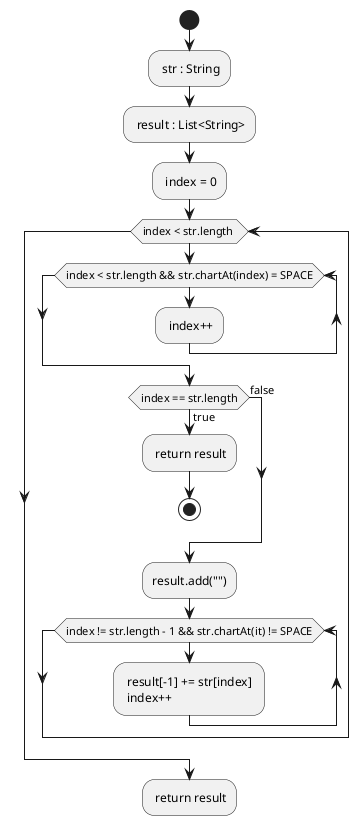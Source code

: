 @startuml
'https://plantuml.com/activity-diagram-beta

start
: str : String;
: result : List<String>;
: index = 0;

while (index < str.length )
  while (index < str.length && str.chartAt(index) = SPACE)
    : index++;
  endwhile
  if (index == str.length) then (true)
    : return result;

    stop
  else (false)
  endif
  :result.add("");
  while (index != str.length - 1 && str.chartAt(it) != SPACE)
    : result[-1] += str[index] \n index++;
  endwhile
endwhile

: return result;
'if (Page.onSecurityCheck) then (true)
'  :Page.onInit();
'  if (isForward?) then (no)
'    :Process controls;
'    if (continue processing?) then (no)
'      stop
'    endif
'
'    if (isPost?) then (yes)
'      :Page.onPost();
'    else (no)
'      :Page.onGet();
'    endif
'    :Page.onRender();
'  endif
'else (false)
'endif
'
'if (do redirect?) then (yes)
'  :redirect process;
'else
'  if (do forward?) then (yes)
'    :Forward request;
'  else (no)
'    :Render page template;
'  endif
'endif

'stop

@enduml
